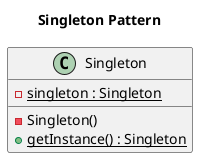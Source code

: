 @startuml
title Singleton Pattern

class Singleton {
    -singleton : Singleton {static}

    -Singleton()
    +getInstance() : Singleton {static}
}

@enduml